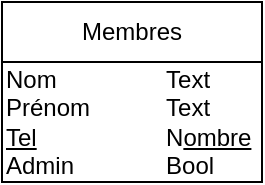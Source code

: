 <mxfile version="17.5.0" type="device"><diagram id="olo44yXJS6qwj-hFS0cp" name="Page-1"><mxGraphModel dx="702" dy="793" grid="1" gridSize="10" guides="1" tooltips="1" connect="1" arrows="1" fold="1" page="1" pageScale="1" pageWidth="827" pageHeight="1169" math="0" shadow="0"><root><mxCell id="0"/><mxCell id="1" parent="0"/><mxCell id="yeDNE2HgNxTQaUWwIGuH-5" value="" style="group" vertex="1" connectable="0" parent="1"><mxGeometry x="270" y="170" width="130" height="90" as="geometry"/></mxCell><mxCell id="yeDNE2HgNxTQaUWwIGuH-2" value="Membres" style="rounded=0;whiteSpace=wrap;html=1;" vertex="1" parent="yeDNE2HgNxTQaUWwIGuH-5"><mxGeometry width="130" height="30" as="geometry"/></mxCell><mxCell id="yeDNE2HgNxTQaUWwIGuH-4" value="Nom&lt;span style=&quot;white-space: pre&quot;&gt;&#9;&lt;/span&gt;&lt;span style=&quot;white-space: pre&quot;&gt;&#9;&lt;/span&gt;Text&lt;br&gt;Prénom&lt;span style=&quot;white-space: pre&quot;&gt;&#9;&lt;/span&gt;&lt;span style=&quot;white-space: pre&quot;&gt;&#9;&lt;/span&gt;Text&lt;br&gt;&lt;u&gt;Tel&lt;/u&gt;&lt;span style=&quot;white-space: pre&quot;&gt;&#9;&lt;/span&gt;&lt;span style=&quot;white-space: pre&quot;&gt;&#9;&lt;/span&gt;&lt;span style=&quot;white-space: pre&quot;&gt;&#9;&lt;/span&gt;N&lt;u&gt;ombre&lt;/u&gt;&lt;br&gt;Admin&lt;span style=&quot;white-space: pre&quot;&gt;&#9;&lt;/span&gt;&lt;span style=&quot;white-space: pre&quot;&gt;&#9;&lt;/span&gt;Bool" style="rounded=0;whiteSpace=wrap;html=1;align=left;" vertex="1" parent="yeDNE2HgNxTQaUWwIGuH-5"><mxGeometry y="30" width="130" height="60" as="geometry"/></mxCell></root></mxGraphModel></diagram></mxfile>